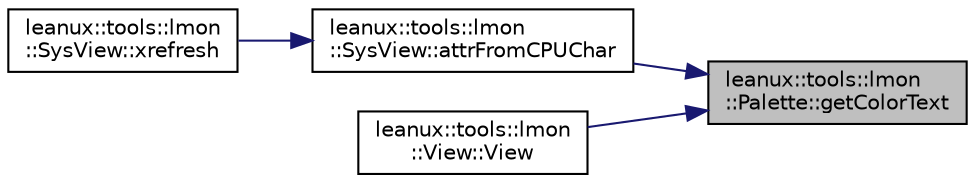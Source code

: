 digraph "leanux::tools::lmon::Palette::getColorText"
{
 // LATEX_PDF_SIZE
  bgcolor="transparent";
  edge [fontname="Helvetica",fontsize="10",labelfontname="Helvetica",labelfontsize="10"];
  node [fontname="Helvetica",fontsize="10",shape=record];
  rankdir="RL";
  Node1 [label="leanux::tools::lmon\l::Palette::getColorText",height=0.2,width=0.4,color="black", fillcolor="grey75", style="filled", fontcolor="black",tooltip="get normal text color."];
  Node1 -> Node2 [dir="back",color="midnightblue",fontsize="10",style="solid",fontname="Helvetica"];
  Node2 [label="leanux::tools::lmon\l::SysView::attrFromCPUChar",height=0.2,width=0.4,color="black",URL="$classleanux_1_1tools_1_1lmon_1_1SysView.html#a01702243a446d6a32114b87b8c4d399b",tooltip="Get ncurses display attributes depending on the type of CPU chararcter."];
  Node2 -> Node3 [dir="back",color="midnightblue",fontsize="10",style="solid",fontname="Helvetica"];
  Node3 [label="leanux::tools::lmon\l::SysView::xrefresh",height=0.2,width=0.4,color="black",URL="$classleanux_1_1tools_1_1lmon_1_1SysView.html#ad72b5ee6be63091f3d320a23721d5cb4",tooltip="refresh (redraw) the View."];
  Node1 -> Node4 [dir="back",color="midnightblue",fontsize="10",style="solid",fontname="Helvetica"];
  Node4 [label="leanux::tools::lmon\l::View::View",height=0.2,width=0.4,color="black",URL="$classleanux_1_1tools_1_1lmon_1_1View.html#a1d79fb91685ffcecf4d9fe9cbdd01700",tooltip="The constructor specifies location and size of the View on the Screen."];
}
